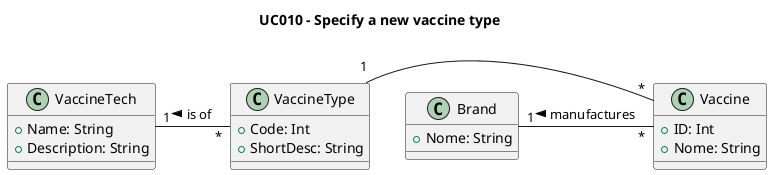@startuml
'skinparam monochrome true
'skinparam shadowing false

title UC010 - Specify a new vaccine type


class Vaccine {
    +ID: Int
    +Nome: String
}

class VaccineType{
    +Code: Int
    +ShortDesc: String
}

class VaccineTech{
    +Name: String
    +Description: String
}

class Brand {
    +Nome: String
}

' Relationships
VaccineTech "1   "-"    *" VaccineType : is of <
VaccineType "1   "-"    *"Vaccine
Brand "1   "-"    *" Vaccine : manufactures <

@enduml